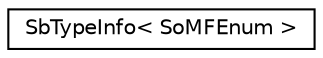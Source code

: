 digraph "Graphical Class Hierarchy"
{
 // LATEX_PDF_SIZE
  edge [fontname="Helvetica",fontsize="10",labelfontname="Helvetica",labelfontsize="10"];
  node [fontname="Helvetica",fontsize="10",shape=record];
  rankdir="LR";
  Node0 [label="SbTypeInfo\< SoMFEnum \>",height=0.2,width=0.4,color="black", fillcolor="white", style="filled",URL="$structSbTypeInfo_3_01SoMFEnum_01_4.html",tooltip=" "];
}
